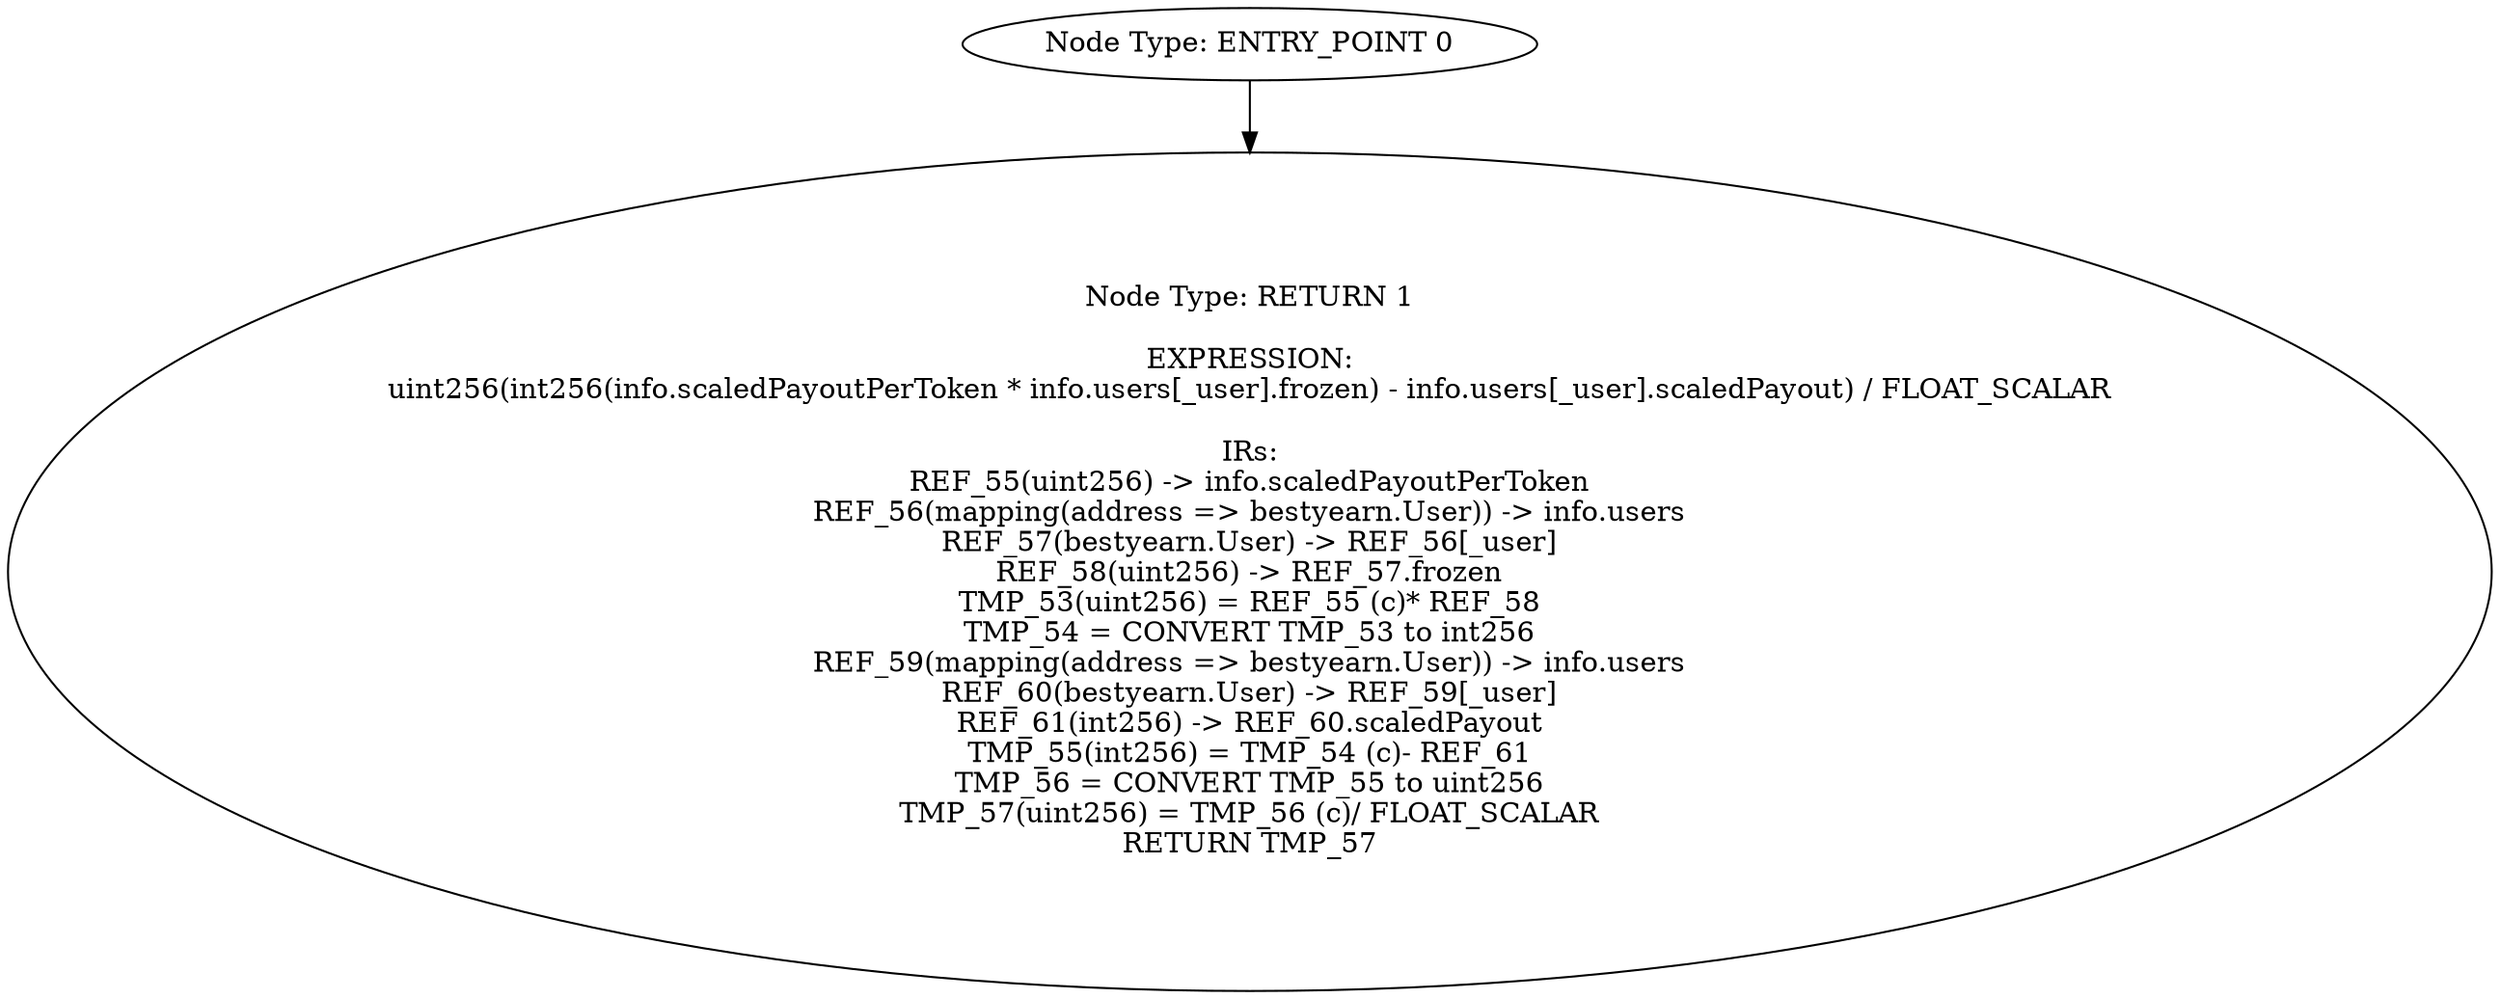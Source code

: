 digraph{
0[label="Node Type: ENTRY_POINT 0
"];
0->1;
1[label="Node Type: RETURN 1

EXPRESSION:
uint256(int256(info.scaledPayoutPerToken * info.users[_user].frozen) - info.users[_user].scaledPayout) / FLOAT_SCALAR

IRs:
REF_55(uint256) -> info.scaledPayoutPerToken
REF_56(mapping(address => bestyearn.User)) -> info.users
REF_57(bestyearn.User) -> REF_56[_user]
REF_58(uint256) -> REF_57.frozen
TMP_53(uint256) = REF_55 (c)* REF_58
TMP_54 = CONVERT TMP_53 to int256
REF_59(mapping(address => bestyearn.User)) -> info.users
REF_60(bestyearn.User) -> REF_59[_user]
REF_61(int256) -> REF_60.scaledPayout
TMP_55(int256) = TMP_54 (c)- REF_61
TMP_56 = CONVERT TMP_55 to uint256
TMP_57(uint256) = TMP_56 (c)/ FLOAT_SCALAR
RETURN TMP_57"];
}
